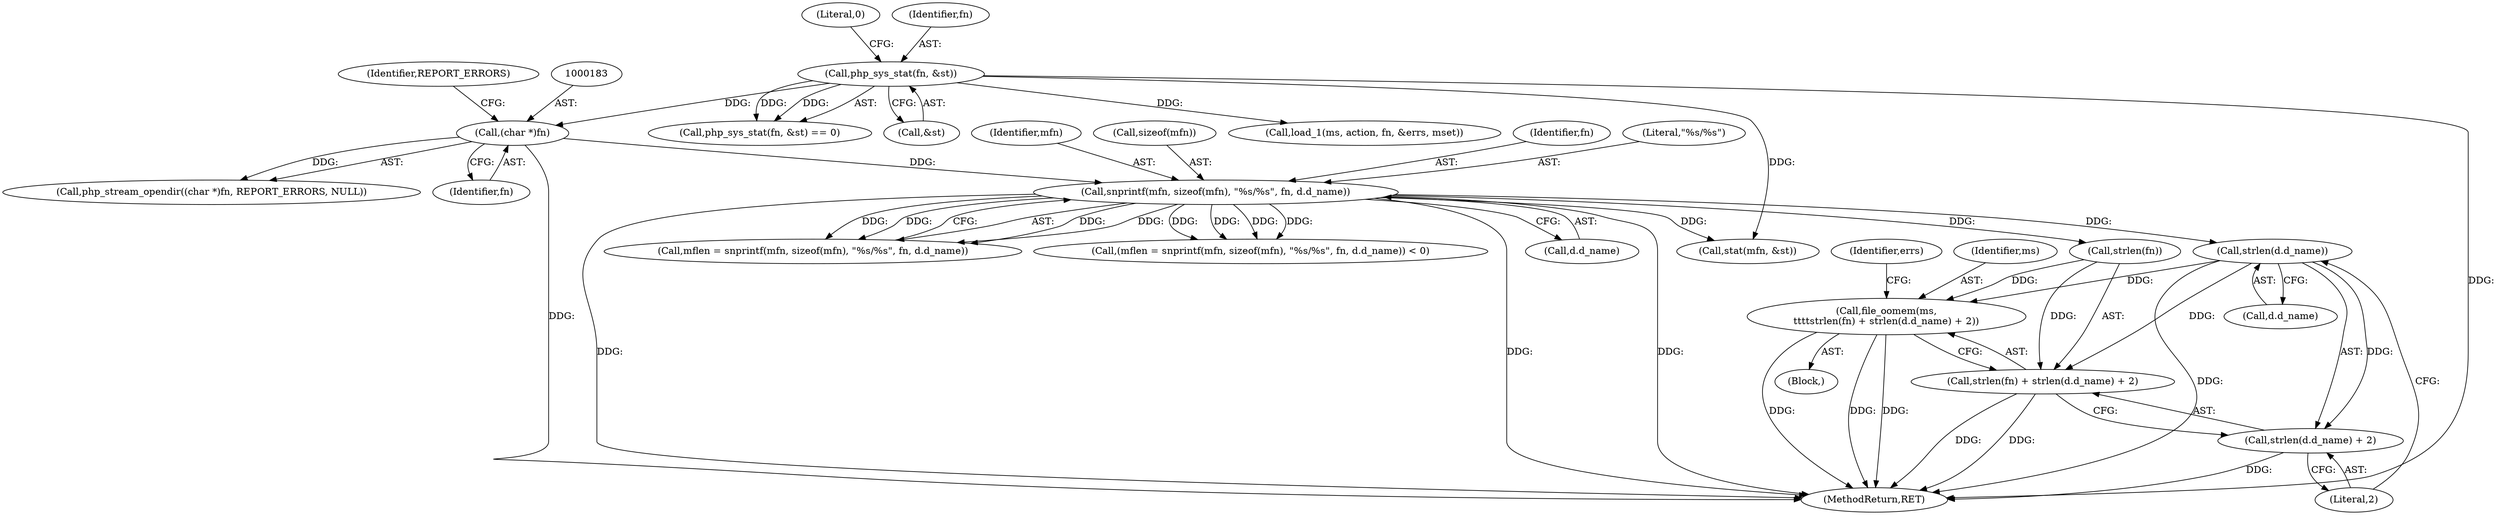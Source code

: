 digraph "0_php_a72cd07f2983dc43a6bb35209dc4687852e53c09@API" {
"1000221" [label="(Call,strlen(d.d_name))"];
"1000204" [label="(Call,snprintf(mfn, sizeof(mfn), \"%s/%s\", fn, d.d_name))"];
"1000182" [label="(Call,(char *)fn)"];
"1000167" [label="(Call,php_sys_stat(fn, &st))"];
"1000215" [label="(Call,file_oomem(ms,\n\t\t\t\tstrlen(fn) + strlen(d.d_name) + 2))"];
"1000217" [label="(Call,strlen(fn) + strlen(d.d_name) + 2)"];
"1000220" [label="(Call,strlen(d.d_name) + 2)"];
"1000331" [label="(Call,load_1(ms, action, fn, &errs, mset))"];
"1000222" [label="(Call,d.d_name)"];
"1000208" [label="(Literal,\"%s/%s\")"];
"1000217" [label="(Call,strlen(fn) + strlen(d.d_name) + 2)"];
"1000205" [label="(Identifier,mfn)"];
"1000181" [label="(Call,php_stream_opendir((char *)fn, REPORT_ERRORS, NULL))"];
"1000184" [label="(Identifier,fn)"];
"1000169" [label="(Call,&st)"];
"1000206" [label="(Call,sizeof(mfn))"];
"1000216" [label="(Identifier,ms)"];
"1000210" [label="(Call,d.d_name)"];
"1000166" [label="(Call,php_sys_stat(fn, &st) == 0)"];
"1000221" [label="(Call,strlen(d.d_name))"];
"1000204" [label="(Call,snprintf(mfn, sizeof(mfn), \"%s/%s\", fn, d.d_name))"];
"1000215" [label="(Call,file_oomem(ms,\n\t\t\t\tstrlen(fn) + strlen(d.d_name) + 2))"];
"1000171" [label="(Literal,0)"];
"1000185" [label="(Identifier,REPORT_ERRORS)"];
"1000511" [label="(MethodReturn,RET)"];
"1000225" [label="(Literal,2)"];
"1000182" [label="(Call,(char *)fn)"];
"1000209" [label="(Identifier,fn)"];
"1000220" [label="(Call,strlen(d.d_name) + 2)"];
"1000167" [label="(Call,php_sys_stat(fn, &st))"];
"1000234" [label="(Call,stat(mfn, &st))"];
"1000168" [label="(Identifier,fn)"];
"1000202" [label="(Call,mflen = snprintf(mfn, sizeof(mfn), \"%s/%s\", fn, d.d_name))"];
"1000201" [label="(Call,(mflen = snprintf(mfn, sizeof(mfn), \"%s/%s\", fn, d.d_name)) < 0)"];
"1000218" [label="(Call,strlen(fn))"];
"1000214" [label="(Block,)"];
"1000227" [label="(Identifier,errs)"];
"1000221" -> "1000220"  [label="AST: "];
"1000221" -> "1000222"  [label="CFG: "];
"1000222" -> "1000221"  [label="AST: "];
"1000225" -> "1000221"  [label="CFG: "];
"1000221" -> "1000511"  [label="DDG: "];
"1000221" -> "1000215"  [label="DDG: "];
"1000221" -> "1000217"  [label="DDG: "];
"1000221" -> "1000220"  [label="DDG: "];
"1000204" -> "1000221"  [label="DDG: "];
"1000204" -> "1000202"  [label="AST: "];
"1000204" -> "1000210"  [label="CFG: "];
"1000205" -> "1000204"  [label="AST: "];
"1000206" -> "1000204"  [label="AST: "];
"1000208" -> "1000204"  [label="AST: "];
"1000209" -> "1000204"  [label="AST: "];
"1000210" -> "1000204"  [label="AST: "];
"1000202" -> "1000204"  [label="CFG: "];
"1000204" -> "1000511"  [label="DDG: "];
"1000204" -> "1000511"  [label="DDG: "];
"1000204" -> "1000511"  [label="DDG: "];
"1000204" -> "1000201"  [label="DDG: "];
"1000204" -> "1000201"  [label="DDG: "];
"1000204" -> "1000201"  [label="DDG: "];
"1000204" -> "1000201"  [label="DDG: "];
"1000204" -> "1000202"  [label="DDG: "];
"1000204" -> "1000202"  [label="DDG: "];
"1000204" -> "1000202"  [label="DDG: "];
"1000204" -> "1000202"  [label="DDG: "];
"1000182" -> "1000204"  [label="DDG: "];
"1000204" -> "1000218"  [label="DDG: "];
"1000204" -> "1000234"  [label="DDG: "];
"1000182" -> "1000181"  [label="AST: "];
"1000182" -> "1000184"  [label="CFG: "];
"1000183" -> "1000182"  [label="AST: "];
"1000184" -> "1000182"  [label="AST: "];
"1000185" -> "1000182"  [label="CFG: "];
"1000182" -> "1000511"  [label="DDG: "];
"1000182" -> "1000181"  [label="DDG: "];
"1000167" -> "1000182"  [label="DDG: "];
"1000167" -> "1000166"  [label="AST: "];
"1000167" -> "1000169"  [label="CFG: "];
"1000168" -> "1000167"  [label="AST: "];
"1000169" -> "1000167"  [label="AST: "];
"1000171" -> "1000167"  [label="CFG: "];
"1000167" -> "1000511"  [label="DDG: "];
"1000167" -> "1000166"  [label="DDG: "];
"1000167" -> "1000166"  [label="DDG: "];
"1000167" -> "1000234"  [label="DDG: "];
"1000167" -> "1000331"  [label="DDG: "];
"1000215" -> "1000214"  [label="AST: "];
"1000215" -> "1000217"  [label="CFG: "];
"1000216" -> "1000215"  [label="AST: "];
"1000217" -> "1000215"  [label="AST: "];
"1000227" -> "1000215"  [label="CFG: "];
"1000215" -> "1000511"  [label="DDG: "];
"1000215" -> "1000511"  [label="DDG: "];
"1000215" -> "1000511"  [label="DDG: "];
"1000218" -> "1000215"  [label="DDG: "];
"1000217" -> "1000220"  [label="CFG: "];
"1000218" -> "1000217"  [label="AST: "];
"1000220" -> "1000217"  [label="AST: "];
"1000217" -> "1000511"  [label="DDG: "];
"1000217" -> "1000511"  [label="DDG: "];
"1000218" -> "1000217"  [label="DDG: "];
"1000220" -> "1000225"  [label="CFG: "];
"1000225" -> "1000220"  [label="AST: "];
"1000220" -> "1000511"  [label="DDG: "];
}
